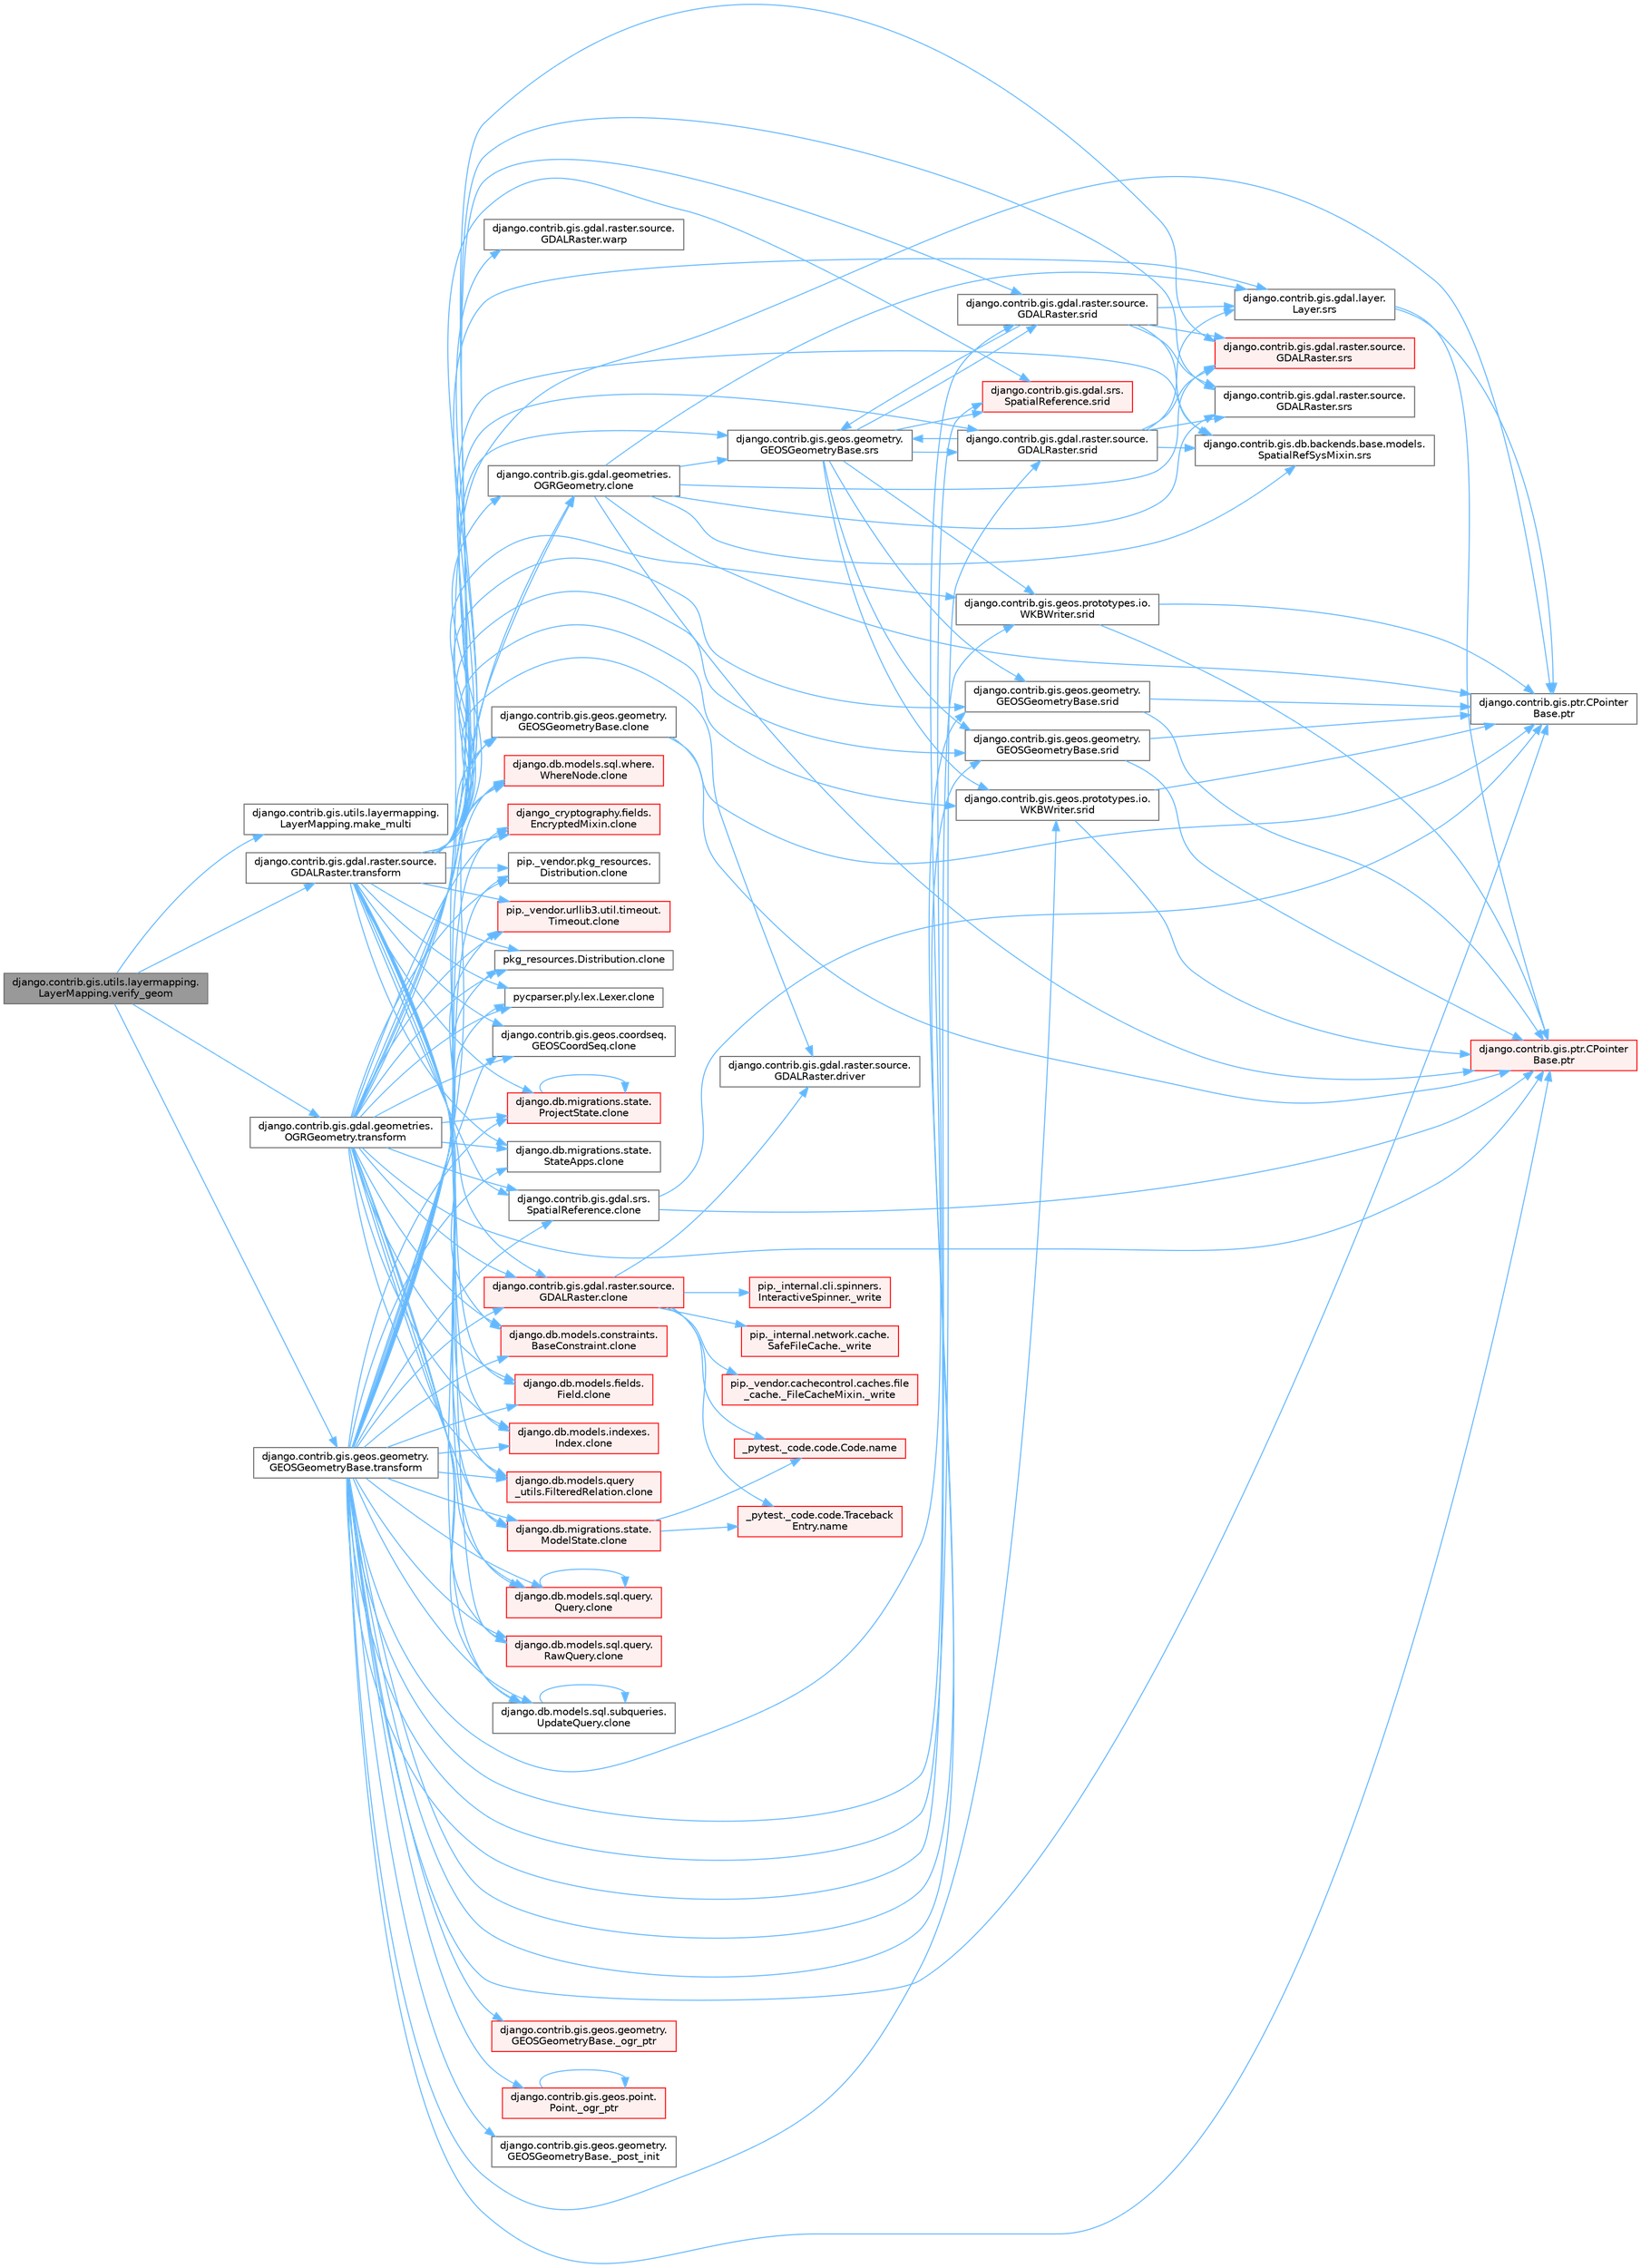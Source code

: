 digraph "django.contrib.gis.utils.layermapping.LayerMapping.verify_geom"
{
 // LATEX_PDF_SIZE
  bgcolor="transparent";
  edge [fontname=Helvetica,fontsize=10,labelfontname=Helvetica,labelfontsize=10];
  node [fontname=Helvetica,fontsize=10,shape=box,height=0.2,width=0.4];
  rankdir="LR";
  Node1 [id="Node000001",label="django.contrib.gis.utils.layermapping.\lLayerMapping.verify_geom",height=0.2,width=0.4,color="gray40", fillcolor="grey60", style="filled", fontcolor="black",tooltip=" "];
  Node1 -> Node2 [id="edge1_Node000001_Node000002",color="steelblue1",style="solid",tooltip=" "];
  Node2 [id="Node000002",label="django.contrib.gis.utils.layermapping.\lLayerMapping.make_multi",height=0.2,width=0.4,color="grey40", fillcolor="white", style="filled",URL="$classdjango_1_1contrib_1_1gis_1_1utils_1_1layermapping_1_1_layer_mapping.html#a92dc19871e3d07f81bcf3b877e092cd5",tooltip=" "];
  Node1 -> Node3 [id="edge2_Node000001_Node000003",color="steelblue1",style="solid",tooltip=" "];
  Node3 [id="Node000003",label="django.contrib.gis.gdal.geometries.\lOGRGeometry.transform",height=0.2,width=0.4,color="grey40", fillcolor="white", style="filled",URL="$classdjango_1_1contrib_1_1gis_1_1gdal_1_1geometries_1_1_o_g_r_geometry.html#ab67a02e9a12ddd1da2a9bbe77efe3f93",tooltip=" "];
  Node3 -> Node4 [id="edge3_Node000003_Node000004",color="steelblue1",style="solid",tooltip=" "];
  Node4 [id="Node000004",label="django.contrib.gis.gdal.geometries.\lOGRGeometry.clone",height=0.2,width=0.4,color="grey40", fillcolor="white", style="filled",URL="$classdjango_1_1contrib_1_1gis_1_1gdal_1_1geometries_1_1_o_g_r_geometry.html#a5e54f99bf87b209eb2b5b394883f43a2",tooltip=" "];
  Node4 -> Node5 [id="edge4_Node000004_Node000005",color="steelblue1",style="solid",tooltip=" "];
  Node5 [id="Node000005",label="django.contrib.gis.ptr.CPointer\lBase.ptr",height=0.2,width=0.4,color="red", fillcolor="#FFF0F0", style="filled",URL="$classdjango_1_1contrib_1_1gis_1_1ptr_1_1_c_pointer_base.html#a55873c889d27c42497c5a832c24e041b",tooltip=" "];
  Node4 -> Node7 [id="edge5_Node000004_Node000007",color="steelblue1",style="solid",tooltip=" "];
  Node7 [id="Node000007",label="django.contrib.gis.ptr.CPointer\lBase.ptr",height=0.2,width=0.4,color="grey40", fillcolor="white", style="filled",URL="$classdjango_1_1contrib_1_1gis_1_1ptr_1_1_c_pointer_base.html#a73d2e45828ab4d985549c571852996fa",tooltip=" "];
  Node4 -> Node8 [id="edge6_Node000004_Node000008",color="steelblue1",style="solid",tooltip=" "];
  Node8 [id="Node000008",label="django.contrib.gis.db.backends.base.models.\lSpatialRefSysMixin.srs",height=0.2,width=0.4,color="grey40", fillcolor="white", style="filled",URL="$classdjango_1_1contrib_1_1gis_1_1db_1_1backends_1_1base_1_1models_1_1_spatial_ref_sys_mixin.html#ad34be004f9aba942c5d2bd011fda3044",tooltip=" "];
  Node4 -> Node9 [id="edge7_Node000004_Node000009",color="steelblue1",style="solid",tooltip=" "];
  Node9 [id="Node000009",label="django.contrib.gis.gdal.layer.\lLayer.srs",height=0.2,width=0.4,color="grey40", fillcolor="white", style="filled",URL="$classdjango_1_1contrib_1_1gis_1_1gdal_1_1layer_1_1_layer.html#ac1d51e5b32cdf55829e9a486b190ddc2",tooltip=" "];
  Node9 -> Node5 [id="edge8_Node000009_Node000005",color="steelblue1",style="solid",tooltip=" "];
  Node9 -> Node7 [id="edge9_Node000009_Node000007",color="steelblue1",style="solid",tooltip=" "];
  Node4 -> Node10 [id="edge10_Node000004_Node000010",color="steelblue1",style="solid",tooltip=" "];
  Node10 [id="Node000010",label="django.contrib.gis.gdal.raster.source.\lGDALRaster.srs",height=0.2,width=0.4,color="grey40", fillcolor="white", style="filled",URL="$classdjango_1_1contrib_1_1gis_1_1gdal_1_1raster_1_1source_1_1_g_d_a_l_raster.html#a1dbeee1eca81d7739c032009f1d7acb1",tooltip=" "];
  Node4 -> Node11 [id="edge11_Node000004_Node000011",color="steelblue1",style="solid",tooltip=" "];
  Node11 [id="Node000011",label="django.contrib.gis.gdal.raster.source.\lGDALRaster.srs",height=0.2,width=0.4,color="red", fillcolor="#FFF0F0", style="filled",URL="$classdjango_1_1contrib_1_1gis_1_1gdal_1_1raster_1_1source_1_1_g_d_a_l_raster.html#a867fd2ac08531bb04ded5f86cf484723",tooltip=" "];
  Node4 -> Node36 [id="edge12_Node000004_Node000036",color="steelblue1",style="solid",tooltip=" "];
  Node36 [id="Node000036",label="django.contrib.gis.geos.geometry.\lGEOSGeometryBase.srs",height=0.2,width=0.4,color="grey40", fillcolor="white", style="filled",URL="$classdjango_1_1contrib_1_1gis_1_1geos_1_1geometry_1_1_g_e_o_s_geometry_base.html#aa433953a244f84e09ce9775e6348c9ea",tooltip=" "];
  Node36 -> Node37 [id="edge13_Node000036_Node000037",color="steelblue1",style="solid",tooltip=" "];
  Node37 [id="Node000037",label="django.contrib.gis.gdal.raster.source.\lGDALRaster.srid",height=0.2,width=0.4,color="grey40", fillcolor="white", style="filled",URL="$classdjango_1_1contrib_1_1gis_1_1gdal_1_1raster_1_1source_1_1_g_d_a_l_raster.html#a64f1b2f9361820eb18392c0a0df9b46b",tooltip=" "];
  Node37 -> Node8 [id="edge14_Node000037_Node000008",color="steelblue1",style="solid",tooltip=" "];
  Node37 -> Node9 [id="edge15_Node000037_Node000009",color="steelblue1",style="solid",tooltip=" "];
  Node37 -> Node10 [id="edge16_Node000037_Node000010",color="steelblue1",style="solid",tooltip=" "];
  Node37 -> Node11 [id="edge17_Node000037_Node000011",color="steelblue1",style="solid",tooltip=" "];
  Node37 -> Node36 [id="edge18_Node000037_Node000036",color="steelblue1",style="solid",tooltip=" "];
  Node36 -> Node38 [id="edge19_Node000036_Node000038",color="steelblue1",style="solid",tooltip=" "];
  Node38 [id="Node000038",label="django.contrib.gis.gdal.raster.source.\lGDALRaster.srid",height=0.2,width=0.4,color="grey40", fillcolor="white", style="filled",URL="$classdjango_1_1contrib_1_1gis_1_1gdal_1_1raster_1_1source_1_1_g_d_a_l_raster.html#a565bad87d893e08a4a415e39b1e41713",tooltip=" "];
  Node38 -> Node8 [id="edge20_Node000038_Node000008",color="steelblue1",style="solid",tooltip=" "];
  Node38 -> Node9 [id="edge21_Node000038_Node000009",color="steelblue1",style="solid",tooltip=" "];
  Node38 -> Node10 [id="edge22_Node000038_Node000010",color="steelblue1",style="solid",tooltip=" "];
  Node38 -> Node11 [id="edge23_Node000038_Node000011",color="steelblue1",style="solid",tooltip=" "];
  Node38 -> Node36 [id="edge24_Node000038_Node000036",color="steelblue1",style="solid",tooltip=" "];
  Node36 -> Node39 [id="edge25_Node000036_Node000039",color="steelblue1",style="solid",tooltip=" "];
  Node39 [id="Node000039",label="django.contrib.gis.gdal.srs.\lSpatialReference.srid",height=0.2,width=0.4,color="red", fillcolor="#FFF0F0", style="filled",URL="$classdjango_1_1contrib_1_1gis_1_1gdal_1_1srs_1_1_spatial_reference.html#a6f0221a227f58af3cadbd801359f4d6a",tooltip=" "];
  Node36 -> Node41 [id="edge26_Node000036_Node000041",color="steelblue1",style="solid",tooltip=" "];
  Node41 [id="Node000041",label="django.contrib.gis.geos.geometry.\lGEOSGeometryBase.srid",height=0.2,width=0.4,color="grey40", fillcolor="white", style="filled",URL="$classdjango_1_1contrib_1_1gis_1_1geos_1_1geometry_1_1_g_e_o_s_geometry_base.html#a5f66cc62cbd6fea05d043b4883dde9f8",tooltip=" "];
  Node41 -> Node5 [id="edge27_Node000041_Node000005",color="steelblue1",style="solid",tooltip=" "];
  Node41 -> Node7 [id="edge28_Node000041_Node000007",color="steelblue1",style="solid",tooltip=" "];
  Node36 -> Node42 [id="edge29_Node000036_Node000042",color="steelblue1",style="solid",tooltip=" "];
  Node42 [id="Node000042",label="django.contrib.gis.geos.geometry.\lGEOSGeometryBase.srid",height=0.2,width=0.4,color="grey40", fillcolor="white", style="filled",URL="$classdjango_1_1contrib_1_1gis_1_1geos_1_1geometry_1_1_g_e_o_s_geometry_base.html#a091e8d6264536991c11f30036af2c0c1",tooltip=" "];
  Node42 -> Node5 [id="edge30_Node000042_Node000005",color="steelblue1",style="solid",tooltip=" "];
  Node42 -> Node7 [id="edge31_Node000042_Node000007",color="steelblue1",style="solid",tooltip=" "];
  Node36 -> Node43 [id="edge32_Node000036_Node000043",color="steelblue1",style="solid",tooltip=" "];
  Node43 [id="Node000043",label="django.contrib.gis.geos.prototypes.io.\lWKBWriter.srid",height=0.2,width=0.4,color="grey40", fillcolor="white", style="filled",URL="$classdjango_1_1contrib_1_1gis_1_1geos_1_1prototypes_1_1io_1_1_w_k_b_writer.html#a0a8537b1b7b53d049b0a94923317867d",tooltip=" "];
  Node43 -> Node5 [id="edge33_Node000043_Node000005",color="steelblue1",style="solid",tooltip=" "];
  Node43 -> Node7 [id="edge34_Node000043_Node000007",color="steelblue1",style="solid",tooltip=" "];
  Node36 -> Node44 [id="edge35_Node000036_Node000044",color="steelblue1",style="solid",tooltip=" "];
  Node44 [id="Node000044",label="django.contrib.gis.geos.prototypes.io.\lWKBWriter.srid",height=0.2,width=0.4,color="grey40", fillcolor="white", style="filled",URL="$classdjango_1_1contrib_1_1gis_1_1geos_1_1prototypes_1_1io_1_1_w_k_b_writer.html#a6499b0621ccf8fe95d9540f61d874fe8",tooltip=" "];
  Node44 -> Node5 [id="edge36_Node000044_Node000005",color="steelblue1",style="solid",tooltip=" "];
  Node44 -> Node7 [id="edge37_Node000044_Node000007",color="steelblue1",style="solid",tooltip=" "];
  Node3 -> Node45 [id="edge38_Node000003_Node000045",color="steelblue1",style="solid",tooltip=" "];
  Node45 [id="Node000045",label="django.contrib.gis.gdal.raster.source.\lGDALRaster.clone",height=0.2,width=0.4,color="red", fillcolor="#FFF0F0", style="filled",URL="$classdjango_1_1contrib_1_1gis_1_1gdal_1_1raster_1_1source_1_1_g_d_a_l_raster.html#a963b5543b11c1395b6bc58cde72f5aa0",tooltip=" "];
  Node45 -> Node28 [id="edge39_Node000045_Node000028",color="steelblue1",style="solid",tooltip=" "];
  Node28 [id="Node000028",label="pip._internal.cli.spinners.\lInteractiveSpinner._write",height=0.2,width=0.4,color="red", fillcolor="#FFF0F0", style="filled",URL="$classpip_1_1__internal_1_1cli_1_1spinners_1_1_interactive_spinner.html#a16e0c2dc420f6f8d17ccdf2f05929774",tooltip=" "];
  Node45 -> Node32 [id="edge40_Node000045_Node000032",color="steelblue1",style="solid",tooltip=" "];
  Node32 [id="Node000032",label="pip._internal.network.cache.\lSafeFileCache._write",height=0.2,width=0.4,color="red", fillcolor="#FFF0F0", style="filled",URL="$classpip_1_1__internal_1_1network_1_1cache_1_1_safe_file_cache.html#a9f525ad384a979433e1a4d4ad3f4256c",tooltip=" "];
  Node45 -> Node34 [id="edge41_Node000045_Node000034",color="steelblue1",style="solid",tooltip=" "];
  Node34 [id="Node000034",label="pip._vendor.cachecontrol.caches.file\l_cache._FileCacheMixin._write",height=0.2,width=0.4,color="red", fillcolor="#FFF0F0", style="filled",URL="$classpip_1_1__vendor_1_1cachecontrol_1_1caches_1_1file__cache_1_1___file_cache_mixin.html#a887060bd54ecd995958f2e490756d05b",tooltip=" "];
  Node45 -> Node46 [id="edge42_Node000045_Node000046",color="steelblue1",style="solid",tooltip=" "];
  Node46 [id="Node000046",label="django.contrib.gis.gdal.raster.source.\lGDALRaster.driver",height=0.2,width=0.4,color="grey40", fillcolor="white", style="filled",URL="$classdjango_1_1contrib_1_1gis_1_1gdal_1_1raster_1_1source_1_1_g_d_a_l_raster.html#a217540a5b5678c8ef7b210e1e31cf9b0",tooltip=" "];
  Node45 -> Node47 [id="edge43_Node000045_Node000047",color="steelblue1",style="solid",tooltip=" "];
  Node47 [id="Node000047",label="_pytest._code.code.Code.name",height=0.2,width=0.4,color="red", fillcolor="#FFF0F0", style="filled",URL="$class__pytest_1_1__code_1_1code_1_1_code.html#a1f3cbc53ca6df4a1bab12183694b6e78",tooltip=" "];
  Node45 -> Node48 [id="edge44_Node000045_Node000048",color="steelblue1",style="solid",tooltip=" "];
  Node48 [id="Node000048",label="_pytest._code.code.Traceback\lEntry.name",height=0.2,width=0.4,color="red", fillcolor="#FFF0F0", style="filled",URL="$class__pytest_1_1__code_1_1code_1_1_traceback_entry.html#a106b95c0753f41669fbfb8ee4c11ad3d",tooltip=" "];
  Node3 -> Node2362 [id="edge45_Node000003_Node002362",color="steelblue1",style="solid",tooltip=" "];
  Node2362 [id="Node002362",label="django.contrib.gis.gdal.srs.\lSpatialReference.clone",height=0.2,width=0.4,color="grey40", fillcolor="white", style="filled",URL="$classdjango_1_1contrib_1_1gis_1_1gdal_1_1srs_1_1_spatial_reference.html#a79aaeb65acddbfc271c3148cb20fdb13",tooltip=" "];
  Node2362 -> Node5 [id="edge46_Node002362_Node000005",color="steelblue1",style="solid",tooltip=" "];
  Node2362 -> Node7 [id="edge47_Node002362_Node000007",color="steelblue1",style="solid",tooltip=" "];
  Node3 -> Node2363 [id="edge48_Node000003_Node002363",color="steelblue1",style="solid",tooltip=" "];
  Node2363 [id="Node002363",label="django.contrib.gis.geos.coordseq.\lGEOSCoordSeq.clone",height=0.2,width=0.4,color="grey40", fillcolor="white", style="filled",URL="$classdjango_1_1contrib_1_1gis_1_1geos_1_1coordseq_1_1_g_e_o_s_coord_seq.html#a5282157556a866f8b6558825fc756a08",tooltip=" "];
  Node3 -> Node2364 [id="edge49_Node000003_Node002364",color="steelblue1",style="solid",tooltip=" "];
  Node2364 [id="Node002364",label="django.contrib.gis.geos.geometry.\lGEOSGeometryBase.clone",height=0.2,width=0.4,color="grey40", fillcolor="white", style="filled",URL="$classdjango_1_1contrib_1_1gis_1_1geos_1_1geometry_1_1_g_e_o_s_geometry_base.html#a50b2b8a55ce8ab434e0513ff7f394652",tooltip=" "];
  Node2364 -> Node5 [id="edge50_Node002364_Node000005",color="steelblue1",style="solid",tooltip=" "];
  Node2364 -> Node7 [id="edge51_Node002364_Node000007",color="steelblue1",style="solid",tooltip=" "];
  Node3 -> Node2365 [id="edge52_Node000003_Node002365",color="steelblue1",style="solid",tooltip=" "];
  Node2365 [id="Node002365",label="django.db.migrations.state.\lModelState.clone",height=0.2,width=0.4,color="red", fillcolor="#FFF0F0", style="filled",URL="$classdjango_1_1db_1_1migrations_1_1state_1_1_model_state.html#a8c95c79710929be2c1fe723bb3f50d43",tooltip=" "];
  Node2365 -> Node47 [id="edge53_Node002365_Node000047",color="steelblue1",style="solid",tooltip=" "];
  Node2365 -> Node48 [id="edge54_Node002365_Node000048",color="steelblue1",style="solid",tooltip=" "];
  Node3 -> Node2367 [id="edge55_Node000003_Node002367",color="steelblue1",style="solid",tooltip=" "];
  Node2367 [id="Node002367",label="django.db.migrations.state.\lProjectState.clone",height=0.2,width=0.4,color="red", fillcolor="#FFF0F0", style="filled",URL="$classdjango_1_1db_1_1migrations_1_1state_1_1_project_state.html#af592cc39af6a6f7c283e60f9be556f0f",tooltip=" "];
  Node2367 -> Node2367 [id="edge56_Node002367_Node002367",color="steelblue1",style="solid",tooltip=" "];
  Node3 -> Node2368 [id="edge57_Node000003_Node002368",color="steelblue1",style="solid",tooltip=" "];
  Node2368 [id="Node002368",label="django.db.migrations.state.\lStateApps.clone",height=0.2,width=0.4,color="grey40", fillcolor="white", style="filled",URL="$classdjango_1_1db_1_1migrations_1_1state_1_1_state_apps.html#aba4d5195448bd6ca05523aaf5f86ca78",tooltip=" "];
  Node3 -> Node2369 [id="edge58_Node000003_Node002369",color="steelblue1",style="solid",tooltip=" "];
  Node2369 [id="Node002369",label="django.db.models.constraints.\lBaseConstraint.clone",height=0.2,width=0.4,color="red", fillcolor="#FFF0F0", style="filled",URL="$classdjango_1_1db_1_1models_1_1constraints_1_1_base_constraint.html#a0f02e73d4209006f6317758e83ccf8ac",tooltip=" "];
  Node3 -> Node2729 [id="edge59_Node000003_Node002729",color="steelblue1",style="solid",tooltip=" "];
  Node2729 [id="Node002729",label="django.db.models.fields.\lField.clone",height=0.2,width=0.4,color="red", fillcolor="#FFF0F0", style="filled",URL="$classdjango_1_1db_1_1models_1_1fields_1_1_field.html#aeaf9d4a620ef742dbc6414393f549ee2",tooltip=" "];
  Node3 -> Node2801 [id="edge60_Node000003_Node002801",color="steelblue1",style="solid",tooltip=" "];
  Node2801 [id="Node002801",label="django.db.models.indexes.\lIndex.clone",height=0.2,width=0.4,color="red", fillcolor="#FFF0F0", style="filled",URL="$classdjango_1_1db_1_1models_1_1indexes_1_1_index.html#aeaccf659cbc1989e539625d16602541e",tooltip=" "];
  Node3 -> Node2802 [id="edge61_Node000003_Node002802",color="steelblue1",style="solid",tooltip=" "];
  Node2802 [id="Node002802",label="django.db.models.query\l_utils.FilteredRelation.clone",height=0.2,width=0.4,color="red", fillcolor="#FFF0F0", style="filled",URL="$classdjango_1_1db_1_1models_1_1query__utils_1_1_filtered_relation.html#aaf3e959023ac69e42587bd1fa4c23679",tooltip=" "];
  Node3 -> Node2803 [id="edge62_Node000003_Node002803",color="steelblue1",style="solid",tooltip=" "];
  Node2803 [id="Node002803",label="django.db.models.sql.query.\lQuery.clone",height=0.2,width=0.4,color="red", fillcolor="#FFF0F0", style="filled",URL="$classdjango_1_1db_1_1models_1_1sql_1_1query_1_1_query.html#a66b1b834ecc6355339315670d96079d7",tooltip=" "];
  Node2803 -> Node2803 [id="edge63_Node002803_Node002803",color="steelblue1",style="solid",tooltip=" "];
  Node3 -> Node2806 [id="edge64_Node000003_Node002806",color="steelblue1",style="solid",tooltip=" "];
  Node2806 [id="Node002806",label="django.db.models.sql.query.\lRawQuery.clone",height=0.2,width=0.4,color="red", fillcolor="#FFF0F0", style="filled",URL="$classdjango_1_1db_1_1models_1_1sql_1_1query_1_1_raw_query.html#a360bb571d4195c28f7669d02e22af32b",tooltip=" "];
  Node3 -> Node2807 [id="edge65_Node000003_Node002807",color="steelblue1",style="solid",tooltip=" "];
  Node2807 [id="Node002807",label="django.db.models.sql.subqueries.\lUpdateQuery.clone",height=0.2,width=0.4,color="grey40", fillcolor="white", style="filled",URL="$classdjango_1_1db_1_1models_1_1sql_1_1subqueries_1_1_update_query.html#a97a2fd7f7c923c7baf7641e5461cd296",tooltip=" "];
  Node2807 -> Node2807 [id="edge66_Node002807_Node002807",color="steelblue1",style="solid",tooltip=" "];
  Node3 -> Node2808 [id="edge67_Node000003_Node002808",color="steelblue1",style="solid",tooltip=" "];
  Node2808 [id="Node002808",label="django.db.models.sql.where.\lWhereNode.clone",height=0.2,width=0.4,color="red", fillcolor="#FFF0F0", style="filled",URL="$classdjango_1_1db_1_1models_1_1sql_1_1where_1_1_where_node.html#a0faff63950b774ce4ad391ea1f6b6d2c",tooltip=" "];
  Node3 -> Node3006 [id="edge68_Node000003_Node003006",color="steelblue1",style="solid",tooltip=" "];
  Node3006 [id="Node003006",label="django_cryptography.fields.\lEncryptedMixin.clone",height=0.2,width=0.4,color="red", fillcolor="#FFF0F0", style="filled",URL="$classdjango__cryptography_1_1fields_1_1_encrypted_mixin.html#a65b15937ff36f3790528449e030ce8a9",tooltip=" "];
  Node3 -> Node3007 [id="edge69_Node000003_Node003007",color="steelblue1",style="solid",tooltip=" "];
  Node3007 [id="Node003007",label="pip._vendor.pkg_resources.\lDistribution.clone",height=0.2,width=0.4,color="grey40", fillcolor="white", style="filled",URL="$classpip_1_1__vendor_1_1pkg__resources_1_1_distribution.html#a267ae961c71f706ee549dae1e2cc830c",tooltip=" "];
  Node3 -> Node3008 [id="edge70_Node000003_Node003008",color="steelblue1",style="solid",tooltip=" "];
  Node3008 [id="Node003008",label="pip._vendor.urllib3.util.timeout.\lTimeout.clone",height=0.2,width=0.4,color="red", fillcolor="#FFF0F0", style="filled",URL="$classpip_1_1__vendor_1_1urllib3_1_1util_1_1timeout_1_1_timeout.html#a877b8d4463c5f80962b7573a031c3496",tooltip=" "];
  Node3 -> Node3009 [id="edge71_Node000003_Node003009",color="steelblue1",style="solid",tooltip=" "];
  Node3009 [id="Node003009",label="pkg_resources.Distribution.clone",height=0.2,width=0.4,color="grey40", fillcolor="white", style="filled",URL="$classpkg__resources_1_1_distribution.html#af85113635d3c39a1f01d16749fd5d4fb",tooltip=" "];
  Node3 -> Node3010 [id="edge72_Node000003_Node003010",color="steelblue1",style="solid",tooltip=" "];
  Node3010 [id="Node003010",label="pycparser.ply.lex.Lexer.clone",height=0.2,width=0.4,color="grey40", fillcolor="white", style="filled",URL="$classpycparser_1_1ply_1_1lex_1_1_lexer.html#a7703e5b17aea1d62bf013ddbb1eae84d",tooltip=" "];
  Node3 -> Node5 [id="edge73_Node000003_Node000005",color="steelblue1",style="solid",tooltip=" "];
  Node3 -> Node7 [id="edge74_Node000003_Node000007",color="steelblue1",style="solid",tooltip=" "];
  Node1 -> Node4513 [id="edge75_Node000001_Node004513",color="steelblue1",style="solid",tooltip=" "];
  Node4513 [id="Node004513",label="django.contrib.gis.gdal.raster.source.\lGDALRaster.transform",height=0.2,width=0.4,color="grey40", fillcolor="white", style="filled",URL="$classdjango_1_1contrib_1_1gis_1_1gdal_1_1raster_1_1source_1_1_g_d_a_l_raster.html#ac5283a9f9f3834181470dffd8dcddbd0",tooltip=" "];
  Node4513 -> Node4 [id="edge76_Node004513_Node000004",color="steelblue1",style="solid",tooltip=" "];
  Node4513 -> Node45 [id="edge77_Node004513_Node000045",color="steelblue1",style="solid",tooltip=" "];
  Node4513 -> Node2362 [id="edge78_Node004513_Node002362",color="steelblue1",style="solid",tooltip=" "];
  Node4513 -> Node2363 [id="edge79_Node004513_Node002363",color="steelblue1",style="solid",tooltip=" "];
  Node4513 -> Node2364 [id="edge80_Node004513_Node002364",color="steelblue1",style="solid",tooltip=" "];
  Node4513 -> Node2365 [id="edge81_Node004513_Node002365",color="steelblue1",style="solid",tooltip=" "];
  Node4513 -> Node2367 [id="edge82_Node004513_Node002367",color="steelblue1",style="solid",tooltip=" "];
  Node4513 -> Node2368 [id="edge83_Node004513_Node002368",color="steelblue1",style="solid",tooltip=" "];
  Node4513 -> Node2369 [id="edge84_Node004513_Node002369",color="steelblue1",style="solid",tooltip=" "];
  Node4513 -> Node2729 [id="edge85_Node004513_Node002729",color="steelblue1",style="solid",tooltip=" "];
  Node4513 -> Node2801 [id="edge86_Node004513_Node002801",color="steelblue1",style="solid",tooltip=" "];
  Node4513 -> Node2802 [id="edge87_Node004513_Node002802",color="steelblue1",style="solid",tooltip=" "];
  Node4513 -> Node2803 [id="edge88_Node004513_Node002803",color="steelblue1",style="solid",tooltip=" "];
  Node4513 -> Node2806 [id="edge89_Node004513_Node002806",color="steelblue1",style="solid",tooltip=" "];
  Node4513 -> Node2807 [id="edge90_Node004513_Node002807",color="steelblue1",style="solid",tooltip=" "];
  Node4513 -> Node2808 [id="edge91_Node004513_Node002808",color="steelblue1",style="solid",tooltip=" "];
  Node4513 -> Node3006 [id="edge92_Node004513_Node003006",color="steelblue1",style="solid",tooltip=" "];
  Node4513 -> Node3007 [id="edge93_Node004513_Node003007",color="steelblue1",style="solid",tooltip=" "];
  Node4513 -> Node3008 [id="edge94_Node004513_Node003008",color="steelblue1",style="solid",tooltip=" "];
  Node4513 -> Node3009 [id="edge95_Node004513_Node003009",color="steelblue1",style="solid",tooltip=" "];
  Node4513 -> Node3010 [id="edge96_Node004513_Node003010",color="steelblue1",style="solid",tooltip=" "];
  Node4513 -> Node46 [id="edge97_Node004513_Node000046",color="steelblue1",style="solid",tooltip=" "];
  Node4513 -> Node37 [id="edge98_Node004513_Node000037",color="steelblue1",style="solid",tooltip=" "];
  Node4513 -> Node38 [id="edge99_Node004513_Node000038",color="steelblue1",style="solid",tooltip=" "];
  Node4513 -> Node39 [id="edge100_Node004513_Node000039",color="steelblue1",style="solid",tooltip=" "];
  Node4513 -> Node41 [id="edge101_Node004513_Node000041",color="steelblue1",style="solid",tooltip=" "];
  Node4513 -> Node42 [id="edge102_Node004513_Node000042",color="steelblue1",style="solid",tooltip=" "];
  Node4513 -> Node43 [id="edge103_Node004513_Node000043",color="steelblue1",style="solid",tooltip=" "];
  Node4513 -> Node44 [id="edge104_Node004513_Node000044",color="steelblue1",style="solid",tooltip=" "];
  Node4513 -> Node8 [id="edge105_Node004513_Node000008",color="steelblue1",style="solid",tooltip=" "];
  Node4513 -> Node9 [id="edge106_Node004513_Node000009",color="steelblue1",style="solid",tooltip=" "];
  Node4513 -> Node10 [id="edge107_Node004513_Node000010",color="steelblue1",style="solid",tooltip=" "];
  Node4513 -> Node11 [id="edge108_Node004513_Node000011",color="steelblue1",style="solid",tooltip=" "];
  Node4513 -> Node36 [id="edge109_Node004513_Node000036",color="steelblue1",style="solid",tooltip=" "];
  Node4513 -> Node4514 [id="edge110_Node004513_Node004514",color="steelblue1",style="solid",tooltip=" "];
  Node4514 [id="Node004514",label="django.contrib.gis.gdal.raster.source.\lGDALRaster.warp",height=0.2,width=0.4,color="grey40", fillcolor="white", style="filled",URL="$classdjango_1_1contrib_1_1gis_1_1gdal_1_1raster_1_1source_1_1_g_d_a_l_raster.html#a1b549e9718cbdfc55edb2d7960129378",tooltip=" "];
  Node1 -> Node4515 [id="edge111_Node000001_Node004515",color="steelblue1",style="solid",tooltip=" "];
  Node4515 [id="Node004515",label="django.contrib.gis.geos.geometry.\lGEOSGeometryBase.transform",height=0.2,width=0.4,color="grey40", fillcolor="white", style="filled",URL="$classdjango_1_1contrib_1_1gis_1_1geos_1_1geometry_1_1_g_e_o_s_geometry_base.html#aeaa8ab6c866c4423240e0e096ffa8975",tooltip=" "];
  Node4515 -> Node4516 [id="edge112_Node004515_Node004516",color="steelblue1",style="solid",tooltip=" "];
  Node4516 [id="Node004516",label="django.contrib.gis.geos.geometry.\lGEOSGeometryBase._ogr_ptr",height=0.2,width=0.4,color="red", fillcolor="#FFF0F0", style="filled",URL="$classdjango_1_1contrib_1_1gis_1_1geos_1_1geometry_1_1_g_e_o_s_geometry_base.html#a050aa582a58e96865f8bcd1fb698aa22",tooltip=" "];
  Node4515 -> Node4520 [id="edge113_Node004515_Node004520",color="steelblue1",style="solid",tooltip=" "];
  Node4520 [id="Node004520",label="django.contrib.gis.geos.point.\lPoint._ogr_ptr",height=0.2,width=0.4,color="red", fillcolor="#FFF0F0", style="filled",URL="$classdjango_1_1contrib_1_1gis_1_1geos_1_1point_1_1_point.html#a4815f117f1329a658e15e16e8065b8df",tooltip=" "];
  Node4520 -> Node4520 [id="edge114_Node004520_Node004520",color="steelblue1",style="solid",tooltip=" "];
  Node4515 -> Node4524 [id="edge115_Node004515_Node004524",color="steelblue1",style="solid",tooltip=" "];
  Node4524 [id="Node004524",label="django.contrib.gis.geos.geometry.\lGEOSGeometryBase._post_init",height=0.2,width=0.4,color="grey40", fillcolor="white", style="filled",URL="$classdjango_1_1contrib_1_1gis_1_1geos_1_1geometry_1_1_g_e_o_s_geometry_base.html#ad59b8d7f73d6b74e75a3dbe6391f0887",tooltip=" "];
  Node4515 -> Node4 [id="edge116_Node004515_Node000004",color="steelblue1",style="solid",tooltip=" "];
  Node4515 -> Node45 [id="edge117_Node004515_Node000045",color="steelblue1",style="solid",tooltip=" "];
  Node4515 -> Node2362 [id="edge118_Node004515_Node002362",color="steelblue1",style="solid",tooltip=" "];
  Node4515 -> Node2363 [id="edge119_Node004515_Node002363",color="steelblue1",style="solid",tooltip=" "];
  Node4515 -> Node2364 [id="edge120_Node004515_Node002364",color="steelblue1",style="solid",tooltip=" "];
  Node4515 -> Node2365 [id="edge121_Node004515_Node002365",color="steelblue1",style="solid",tooltip=" "];
  Node4515 -> Node2367 [id="edge122_Node004515_Node002367",color="steelblue1",style="solid",tooltip=" "];
  Node4515 -> Node2368 [id="edge123_Node004515_Node002368",color="steelblue1",style="solid",tooltip=" "];
  Node4515 -> Node2369 [id="edge124_Node004515_Node002369",color="steelblue1",style="solid",tooltip=" "];
  Node4515 -> Node2729 [id="edge125_Node004515_Node002729",color="steelblue1",style="solid",tooltip=" "];
  Node4515 -> Node2801 [id="edge126_Node004515_Node002801",color="steelblue1",style="solid",tooltip=" "];
  Node4515 -> Node2802 [id="edge127_Node004515_Node002802",color="steelblue1",style="solid",tooltip=" "];
  Node4515 -> Node2803 [id="edge128_Node004515_Node002803",color="steelblue1",style="solid",tooltip=" "];
  Node4515 -> Node2806 [id="edge129_Node004515_Node002806",color="steelblue1",style="solid",tooltip=" "];
  Node4515 -> Node2807 [id="edge130_Node004515_Node002807",color="steelblue1",style="solid",tooltip=" "];
  Node4515 -> Node2808 [id="edge131_Node004515_Node002808",color="steelblue1",style="solid",tooltip=" "];
  Node4515 -> Node3006 [id="edge132_Node004515_Node003006",color="steelblue1",style="solid",tooltip=" "];
  Node4515 -> Node3007 [id="edge133_Node004515_Node003007",color="steelblue1",style="solid",tooltip=" "];
  Node4515 -> Node3008 [id="edge134_Node004515_Node003008",color="steelblue1",style="solid",tooltip=" "];
  Node4515 -> Node3009 [id="edge135_Node004515_Node003009",color="steelblue1",style="solid",tooltip=" "];
  Node4515 -> Node3010 [id="edge136_Node004515_Node003010",color="steelblue1",style="solid",tooltip=" "];
  Node4515 -> Node5 [id="edge137_Node004515_Node000005",color="steelblue1",style="solid",tooltip=" "];
  Node4515 -> Node7 [id="edge138_Node004515_Node000007",color="steelblue1",style="solid",tooltip=" "];
  Node4515 -> Node37 [id="edge139_Node004515_Node000037",color="steelblue1",style="solid",tooltip=" "];
  Node4515 -> Node38 [id="edge140_Node004515_Node000038",color="steelblue1",style="solid",tooltip=" "];
  Node4515 -> Node39 [id="edge141_Node004515_Node000039",color="steelblue1",style="solid",tooltip=" "];
  Node4515 -> Node41 [id="edge142_Node004515_Node000041",color="steelblue1",style="solid",tooltip=" "];
  Node4515 -> Node42 [id="edge143_Node004515_Node000042",color="steelblue1",style="solid",tooltip=" "];
  Node4515 -> Node43 [id="edge144_Node004515_Node000043",color="steelblue1",style="solid",tooltip=" "];
  Node4515 -> Node44 [id="edge145_Node004515_Node000044",color="steelblue1",style="solid",tooltip=" "];
}
